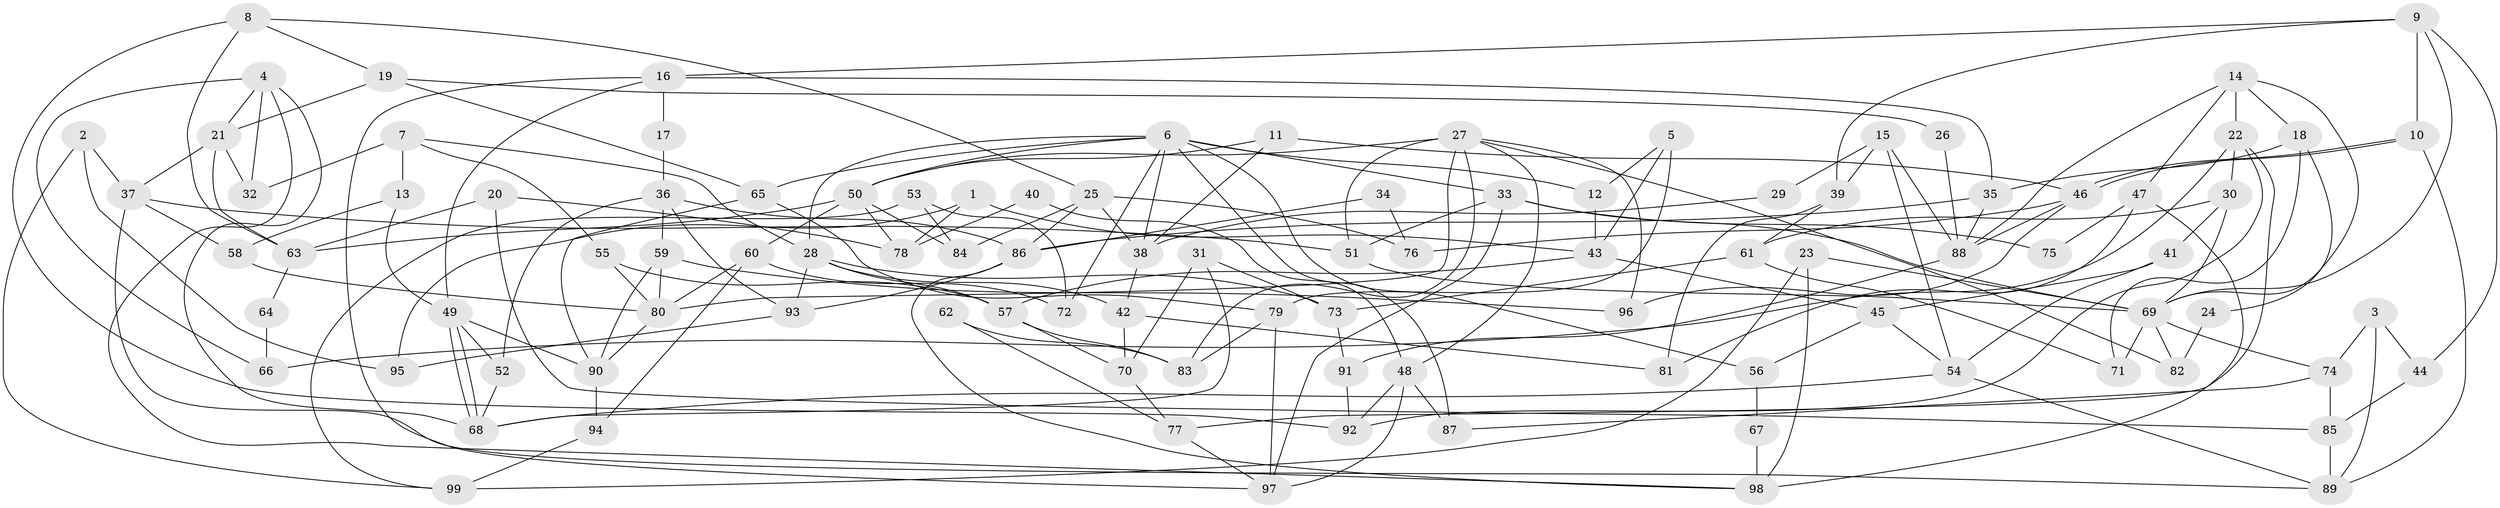 // Generated by graph-tools (version 1.1) at 2025/36/03/09/25 02:36:12]
// undirected, 99 vertices, 198 edges
graph export_dot {
graph [start="1"]
  node [color=gray90,style=filled];
  1;
  2;
  3;
  4;
  5;
  6;
  7;
  8;
  9;
  10;
  11;
  12;
  13;
  14;
  15;
  16;
  17;
  18;
  19;
  20;
  21;
  22;
  23;
  24;
  25;
  26;
  27;
  28;
  29;
  30;
  31;
  32;
  33;
  34;
  35;
  36;
  37;
  38;
  39;
  40;
  41;
  42;
  43;
  44;
  45;
  46;
  47;
  48;
  49;
  50;
  51;
  52;
  53;
  54;
  55;
  56;
  57;
  58;
  59;
  60;
  61;
  62;
  63;
  64;
  65;
  66;
  67;
  68;
  69;
  70;
  71;
  72;
  73;
  74;
  75;
  76;
  77;
  78;
  79;
  80;
  81;
  82;
  83;
  84;
  85;
  86;
  87;
  88;
  89;
  90;
  91;
  92;
  93;
  94;
  95;
  96;
  97;
  98;
  99;
  1 -- 43;
  1 -- 78;
  1 -- 95;
  2 -- 37;
  2 -- 99;
  2 -- 95;
  3 -- 89;
  3 -- 74;
  3 -- 44;
  4 -- 32;
  4 -- 68;
  4 -- 21;
  4 -- 66;
  4 -- 98;
  5 -- 79;
  5 -- 12;
  5 -- 43;
  6 -- 50;
  6 -- 65;
  6 -- 12;
  6 -- 28;
  6 -- 33;
  6 -- 38;
  6 -- 56;
  6 -- 72;
  6 -- 87;
  7 -- 55;
  7 -- 28;
  7 -- 13;
  7 -- 32;
  8 -- 92;
  8 -- 25;
  8 -- 19;
  8 -- 63;
  9 -- 10;
  9 -- 69;
  9 -- 16;
  9 -- 39;
  9 -- 44;
  10 -- 46;
  10 -- 46;
  10 -- 89;
  11 -- 38;
  11 -- 46;
  11 -- 50;
  12 -- 43;
  13 -- 58;
  13 -- 49;
  14 -- 18;
  14 -- 69;
  14 -- 22;
  14 -- 47;
  14 -- 88;
  15 -- 39;
  15 -- 88;
  15 -- 29;
  15 -- 54;
  16 -- 49;
  16 -- 17;
  16 -- 35;
  16 -- 97;
  17 -- 36;
  18 -- 71;
  18 -- 35;
  18 -- 24;
  19 -- 21;
  19 -- 26;
  19 -- 65;
  20 -- 85;
  20 -- 63;
  20 -- 78;
  21 -- 63;
  21 -- 32;
  21 -- 37;
  22 -- 92;
  22 -- 30;
  22 -- 66;
  22 -- 77;
  23 -- 98;
  23 -- 69;
  23 -- 99;
  24 -- 82;
  25 -- 86;
  25 -- 84;
  25 -- 38;
  25 -- 76;
  26 -- 88;
  27 -- 80;
  27 -- 48;
  27 -- 50;
  27 -- 51;
  27 -- 82;
  27 -- 83;
  27 -- 96;
  28 -- 57;
  28 -- 42;
  28 -- 73;
  28 -- 93;
  29 -- 38;
  30 -- 69;
  30 -- 41;
  30 -- 61;
  31 -- 73;
  31 -- 68;
  31 -- 70;
  33 -- 97;
  33 -- 51;
  33 -- 69;
  33 -- 75;
  34 -- 86;
  34 -- 76;
  35 -- 86;
  35 -- 88;
  36 -- 52;
  36 -- 93;
  36 -- 59;
  36 -- 86;
  37 -- 51;
  37 -- 58;
  37 -- 89;
  38 -- 42;
  39 -- 81;
  39 -- 61;
  40 -- 48;
  40 -- 78;
  41 -- 45;
  41 -- 54;
  42 -- 70;
  42 -- 81;
  43 -- 57;
  43 -- 45;
  44 -- 85;
  45 -- 54;
  45 -- 56;
  46 -- 88;
  46 -- 76;
  46 -- 96;
  47 -- 98;
  47 -- 75;
  47 -- 81;
  48 -- 97;
  48 -- 87;
  48 -- 92;
  49 -- 68;
  49 -- 68;
  49 -- 52;
  49 -- 90;
  50 -- 60;
  50 -- 63;
  50 -- 78;
  50 -- 84;
  51 -- 69;
  52 -- 68;
  53 -- 72;
  53 -- 99;
  53 -- 84;
  54 -- 68;
  54 -- 89;
  55 -- 57;
  55 -- 80;
  56 -- 67;
  57 -- 70;
  57 -- 83;
  58 -- 80;
  59 -- 96;
  59 -- 80;
  59 -- 90;
  60 -- 80;
  60 -- 72;
  60 -- 94;
  61 -- 71;
  61 -- 73;
  62 -- 77;
  62 -- 83;
  63 -- 64;
  64 -- 66;
  65 -- 90;
  65 -- 79;
  67 -- 98;
  69 -- 71;
  69 -- 74;
  69 -- 82;
  70 -- 77;
  73 -- 91;
  74 -- 85;
  74 -- 87;
  77 -- 97;
  79 -- 97;
  79 -- 83;
  80 -- 90;
  85 -- 89;
  86 -- 93;
  86 -- 98;
  88 -- 91;
  90 -- 94;
  91 -- 92;
  93 -- 95;
  94 -- 99;
}
